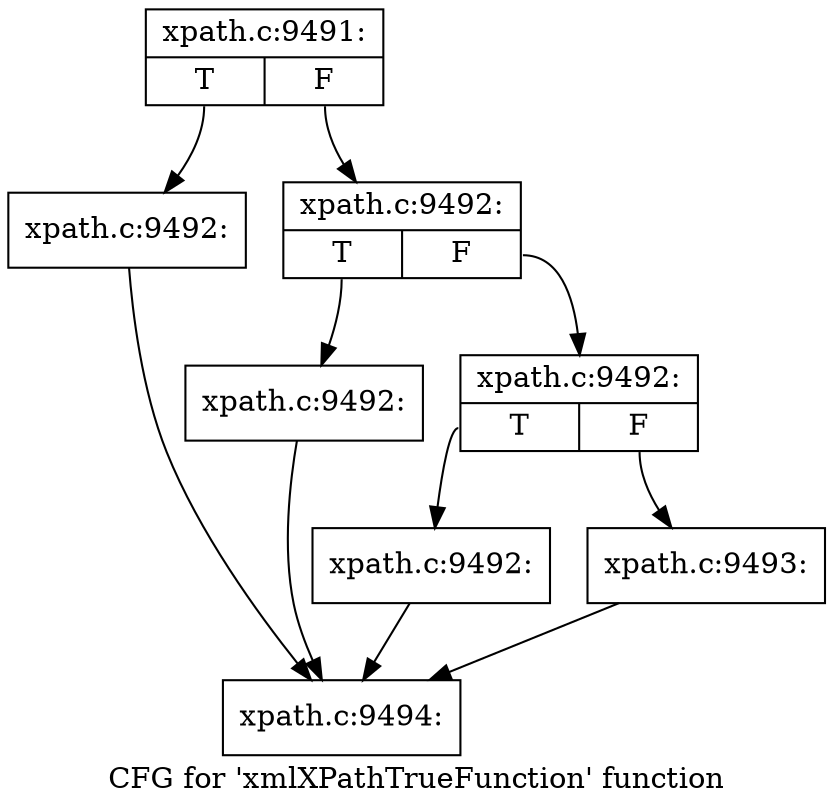 digraph "CFG for 'xmlXPathTrueFunction' function" {
	label="CFG for 'xmlXPathTrueFunction' function";

	Node0x55e6b2847a10 [shape=record,label="{xpath.c:9491:|{<s0>T|<s1>F}}"];
	Node0x55e6b2847a10:s0 -> Node0x55e6b2847cf0;
	Node0x55e6b2847a10:s1 -> Node0x55e6b284b510;
	Node0x55e6b2847cf0 [shape=record,label="{xpath.c:9492:}"];
	Node0x55e6b2847cf0 -> Node0x55e6b2847e00;
	Node0x55e6b284b510 [shape=record,label="{xpath.c:9492:|{<s0>T|<s1>F}}"];
	Node0x55e6b284b510:s0 -> Node0x55e6b284b7a0;
	Node0x55e6b284b510:s1 -> Node0x55e6b284b7f0;
	Node0x55e6b284b7a0 [shape=record,label="{xpath.c:9492:}"];
	Node0x55e6b284b7a0 -> Node0x55e6b2847e00;
	Node0x55e6b284b7f0 [shape=record,label="{xpath.c:9492:|{<s0>T|<s1>F}}"];
	Node0x55e6b284b7f0:s0 -> Node0x55e6b284bb50;
	Node0x55e6b284b7f0:s1 -> Node0x55e6b284bba0;
	Node0x55e6b284bb50 [shape=record,label="{xpath.c:9492:}"];
	Node0x55e6b284bb50 -> Node0x55e6b2847e00;
	Node0x55e6b284bba0 [shape=record,label="{xpath.c:9493:}"];
	Node0x55e6b284bba0 -> Node0x55e6b2847e00;
	Node0x55e6b2847e00 [shape=record,label="{xpath.c:9494:}"];
}
